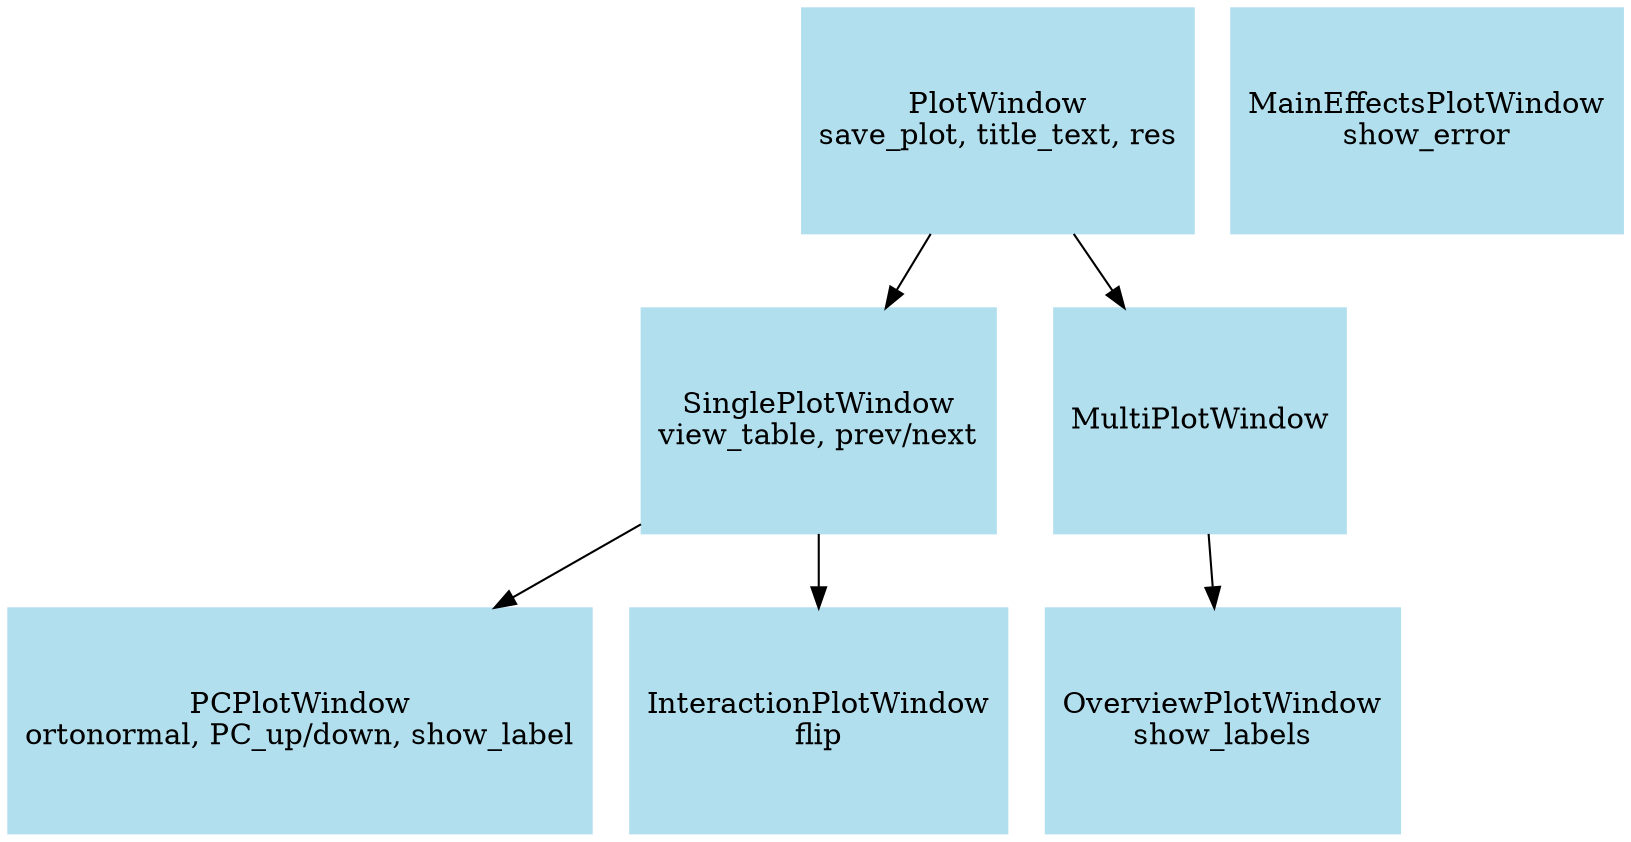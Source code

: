 /* Created by Thomas Graff <graff.thomas@gmail.com> */

/* Graph */
digraph plot_frame {
    node [color=lightblue2, shape=box, style=filled, width=1.75, height=1.5];

    /* Nodes */
    plot_window [label="PlotWindow\nsave_plot, title_text, res"];
    single_plot_window [label="SinglePlotWindow\nview_table, prev/next"];
    pc_plot_window [label="PCPlotWindow\nortonormal, PC_up/down, show_label"];
    multi_plot_window [label="MultiPlotWindow"];
    overview_plot_window [label="OverviewPlotWindow\nshow_labels"];
    conj_main_effect_plot_window [label="MainEffectsPlotWindow\nshow_error"];
    conj_interaction_plot_window [label="InteractionPlotWindow\nflip"];

    /* Edges */
    plot_window -> {single_plot_window; multi_plot_window}
    single_plot_window -> {pc_plot_window; conj_interaction_plot_window}
    multi_plot_window -> overview_plot_window;
}
